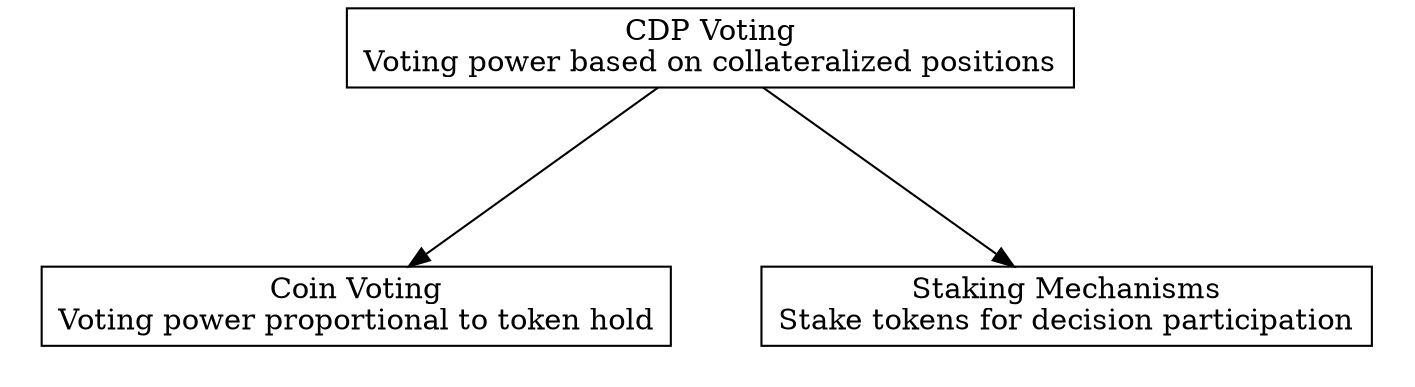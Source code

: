 digraph "" {
	graph [nodesep=0.6,
		rankdir=TB,
		ranksep=1.2
	];
	node [label="\N",
		shape=box
	];
	subgraph cluster_descendants {
		graph [rank=min,
			style=invis
		];
		"Staking Mechanisms"	[label="Staking Mechanisms\nStake tokens for decision participation"];
		"Coin Voting"	[label="Coin Voting\nVoting power proportional to token hold"];
	}
	"CDP Voting"	[label="CDP Voting\nVoting power based on collateralized positions"];
	"CDP Voting" -> "Staking Mechanisms";
	"CDP Voting" -> "Coin Voting";
}
